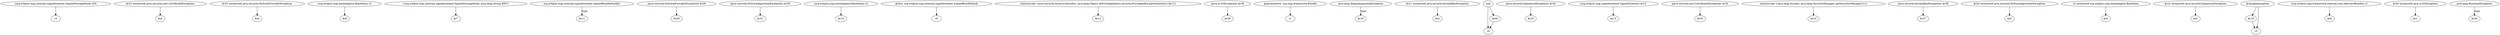digraph g {
0[label="(org.eclipse.osgi.internal.signedcontent.SignedStorageHook) $r9"]
1[label="r3"]
0->1[label=""]
2[label="$r23 instanceof java.security.cert.CertificateException"]
3[label="$z4"]
2->3[label=""]
4[label="$r25 instanceof java.security.NoSuchProviderException"]
5[label="$z6"]
4->5[label=""]
6[label="(org.eclipse.osgi.baseadaptor.BaseData) r2"]
7[label="$r8"]
6->7[label=""]
8[label="<org.eclipse.osgi.internal.signedcontent.SignedStorageHook: java.lang.String KEY>"]
9[label="$r7"]
8->9[label=""]
10[label="org.eclipse.osgi.internal.signedcontent.SignedBundleHook$1"]
11[label="$r11"]
10->11[label="type"]
12[label="(java.security.NoSuchProviderException) $r28"]
13[label="$r29"]
12->13[label=""]
14[label="(java.security.NoSuchAlgorithmException) $r30"]
15[label="$r31"]
14->15[label=""]
16[label="(org.eclipse.osgi.baseadaptor.BaseData) r2"]
17[label="$r14"]
16->17[label=""]
18[label="@this: org.eclipse.osgi.internal.signedcontent.SignedBundleHook"]
19[label="r0"]
18->19[label=""]
20[label="staticinvoke <java.security.AccessController: java.lang.Object doPrivileged(java.security.PrivilegedExceptionAction)>($r11)"]
21[label="$r12"]
20->21[label=""]
22[label="(java.io.IOException) $r38"]
23[label="$r39"]
22->23[label=""]
24[label="@parameter0: org.osgi.framework.Bundle"]
25[label="r1"]
24->25[label=""]
26[label="java.lang.IllegalArgumentException"]
27[label="$r18"]
26->27[label="type"]
28[label="$r21 instanceof java.security.InvalidKeyException"]
29[label="$z2"]
28->29[label=""]
30[label="null"]
31[label="r4"]
30->31[label=""]
32[label="(java.security.SignatureException) $r34"]
33[label="$r35"]
32->33[label=""]
34[label="(org.eclipse.osgi.signedcontent.SignedContent) $r12"]
35[label="$r13"]
34->35[label=""]
36[label="(java.security.cert.CertificateException) $r32"]
37[label="$r33"]
36->37[label=""]
38[label="staticinvoke <java.lang.System: java.lang.SecurityManager getSecurityManager()>()"]
39[label="$r10"]
38->39[label=""]
40[label="(java.security.InvalidKeyException) $r36"]
41[label="$r37"]
40->41[label=""]
42[label="$r24 instanceof java.security.NoSuchAlgorithmException"]
43[label="$z5"]
42->43[label=""]
44[label="r2 instanceof org.eclipse.osgi.baseadaptor.BaseData"]
45[label="$z0"]
44->45[label=""]
46[label="$r22 instanceof java.security.SignatureException"]
47[label="$z3"]
46->47[label=""]
48[label="@caughtexception"]
49[label="$r19"]
48->49[label=""]
50[label="(org.eclipse.osgi.framework.internal.core.AbstractBundle) r1"]
51[label="$r6"]
50->51[label=""]
52[label="r5"]
48->52[label=""]
53[label="$r40"]
30->53[label=""]
54[label="$r20 instanceof java.io.IOException"]
55[label="$z1"]
54->55[label=""]
56[label="java.lang.RuntimeException"]
57[label="$r26"]
56->57[label="type"]
53->31[label=""]
49->52[label=""]
}